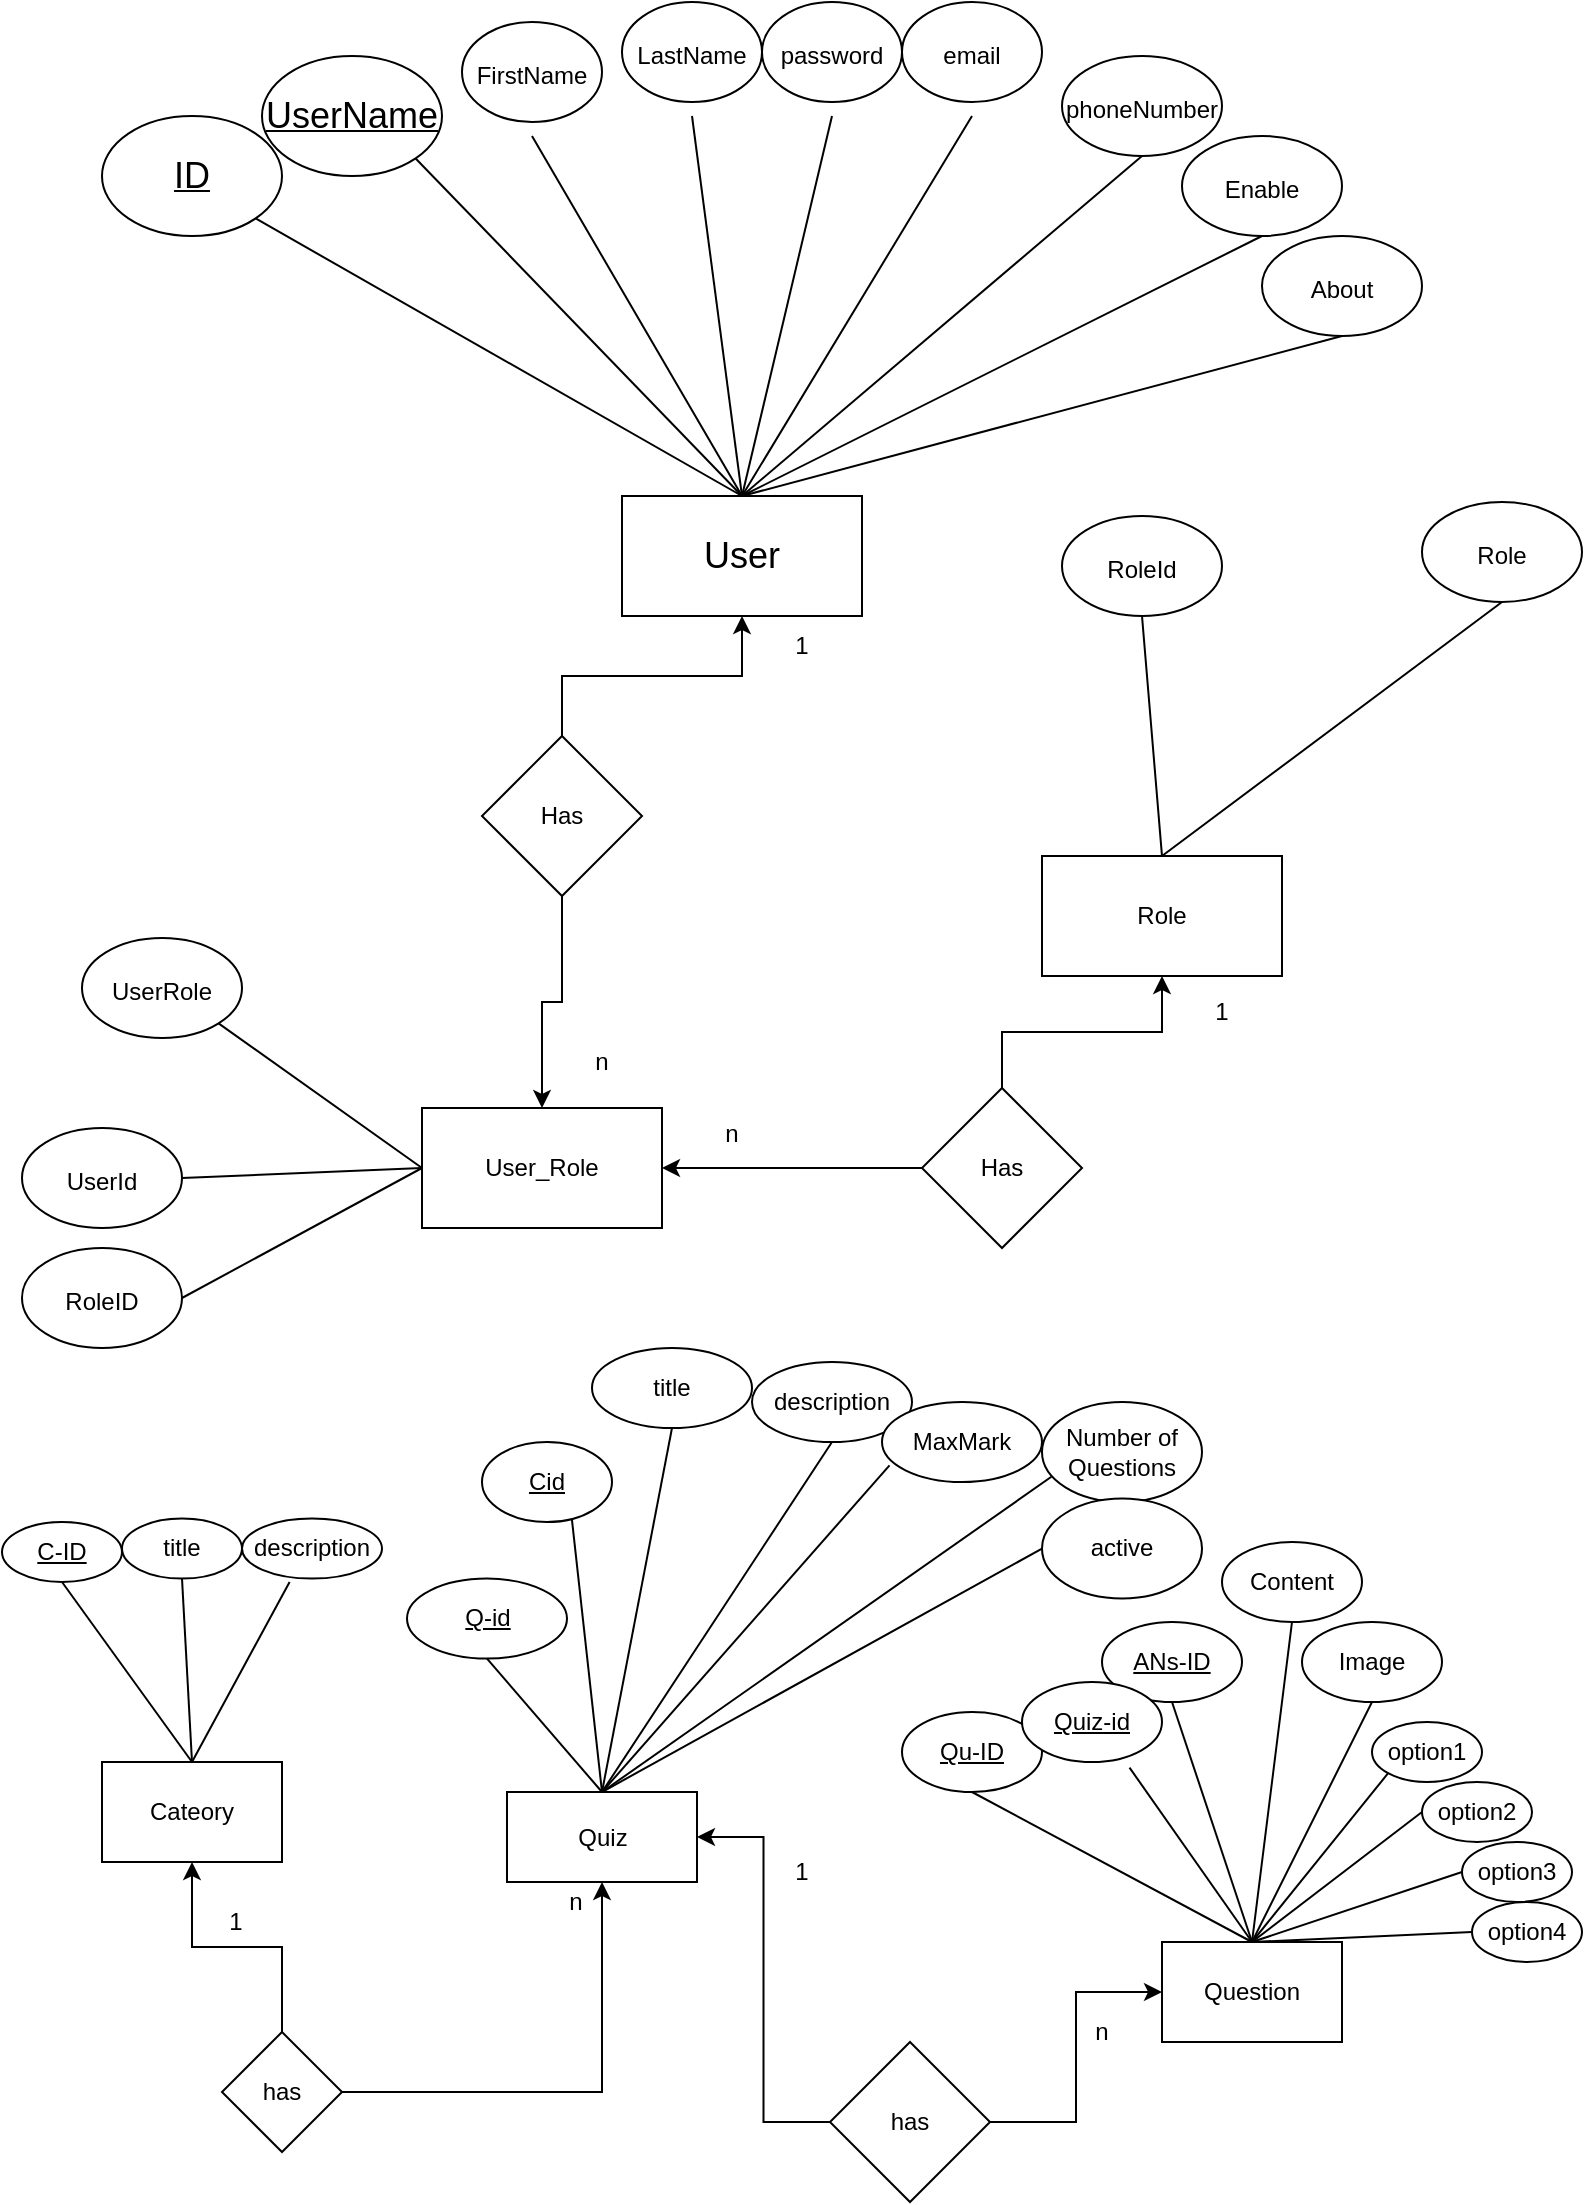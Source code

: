 <mxfile version="20.6.0" type="device"><diagram id="TQlm6Vmpbq0J4eXxhjlu" name="Page-1"><mxGraphModel dx="1020" dy="562" grid="1" gridSize="10" guides="1" tooltips="1" connect="1" arrows="1" fold="1" page="1" pageScale="1" pageWidth="827" pageHeight="1169" math="0" shadow="0"><root><mxCell id="0"/><mxCell id="1" parent="0"/><mxCell id="pE2DOmbo2XXPeJWIb2qB-1" value="&lt;font style=&quot;font-size: 18px;&quot;&gt;User&lt;/font&gt;" style="rounded=0;whiteSpace=wrap;html=1;" parent="1" vertex="1"><mxGeometry x="340" y="247" width="120" height="60" as="geometry"/></mxCell><mxCell id="pE2DOmbo2XXPeJWIb2qB-2" value="&lt;u&gt;ID&lt;/u&gt;" style="ellipse;whiteSpace=wrap;html=1;fontSize=18;" parent="1" vertex="1"><mxGeometry x="80" y="57" width="90" height="60" as="geometry"/></mxCell><mxCell id="pE2DOmbo2XXPeJWIb2qB-3" value="" style="endArrow=none;html=1;rounded=0;fontSize=18;entryX=0.5;entryY=0;entryDx=0;entryDy=0;exitX=1;exitY=1;exitDx=0;exitDy=0;" parent="1" source="pE2DOmbo2XXPeJWIb2qB-2" target="pE2DOmbo2XXPeJWIb2qB-1" edge="1"><mxGeometry width="50" height="50" relative="1" as="geometry"><mxPoint x="400" y="317" as="sourcePoint"/><mxPoint x="450" y="267" as="targetPoint"/><Array as="points"/></mxGeometry></mxCell><mxCell id="pE2DOmbo2XXPeJWIb2qB-4" value="&lt;font style=&quot;font-size: 12px;&quot;&gt;FirstName&lt;/font&gt;" style="ellipse;whiteSpace=wrap;html=1;fontSize=18;" parent="1" vertex="1"><mxGeometry x="260" y="10" width="70" height="50" as="geometry"/></mxCell><mxCell id="pE2DOmbo2XXPeJWIb2qB-5" value="" style="endArrow=none;html=1;rounded=0;fontSize=18;exitX=0.5;exitY=1;exitDx=0;exitDy=0;entryX=0.5;entryY=0;entryDx=0;entryDy=0;" parent="1" target="pE2DOmbo2XXPeJWIb2qB-1" edge="1"><mxGeometry width="50" height="50" relative="1" as="geometry"><mxPoint x="295.0" y="67" as="sourcePoint"/><mxPoint x="350" y="247" as="targetPoint"/><Array as="points"/></mxGeometry></mxCell><mxCell id="pE2DOmbo2XXPeJWIb2qB-6" value="" style="endArrow=none;html=1;rounded=0;fontSize=18;exitX=0.5;exitY=1;exitDx=0;exitDy=0;" parent="1" edge="1"><mxGeometry width="50" height="50" relative="1" as="geometry"><mxPoint x="375.0" y="57" as="sourcePoint"/><mxPoint x="400" y="247" as="targetPoint"/><Array as="points"/></mxGeometry></mxCell><mxCell id="pE2DOmbo2XXPeJWIb2qB-7" value="&lt;font style=&quot;font-size: 12px;&quot;&gt;LastName&lt;/font&gt;" style="ellipse;whiteSpace=wrap;html=1;fontSize=18;" parent="1" vertex="1"><mxGeometry x="340" width="70" height="50" as="geometry"/></mxCell><mxCell id="pE2DOmbo2XXPeJWIb2qB-8" value="" style="endArrow=none;html=1;rounded=0;fontSize=18;exitX=0.5;exitY=1;exitDx=0;exitDy=0;entryX=0.5;entryY=0;entryDx=0;entryDy=0;" parent="1" target="pE2DOmbo2XXPeJWIb2qB-1" edge="1"><mxGeometry width="50" height="50" relative="1" as="geometry"><mxPoint x="445.0" y="57" as="sourcePoint"/><mxPoint x="420" y="247" as="targetPoint"/><Array as="points"/></mxGeometry></mxCell><mxCell id="pE2DOmbo2XXPeJWIb2qB-9" value="&lt;font style=&quot;font-size: 12px;&quot;&gt;password&lt;/font&gt;" style="ellipse;whiteSpace=wrap;html=1;fontSize=18;" parent="1" vertex="1"><mxGeometry x="410" width="70" height="50" as="geometry"/></mxCell><mxCell id="pE2DOmbo2XXPeJWIb2qB-10" value="" style="endArrow=none;html=1;rounded=0;fontSize=18;exitX=0.5;exitY=1;exitDx=0;exitDy=0;entryX=0.5;entryY=0;entryDx=0;entryDy=0;" parent="1" target="pE2DOmbo2XXPeJWIb2qB-1" edge="1"><mxGeometry width="50" height="50" relative="1" as="geometry"><mxPoint x="515" y="57" as="sourcePoint"/><mxPoint x="470" y="247" as="targetPoint"/><Array as="points"/></mxGeometry></mxCell><mxCell id="pE2DOmbo2XXPeJWIb2qB-11" value="&lt;font style=&quot;font-size: 12px;&quot;&gt;email&lt;/font&gt;" style="ellipse;whiteSpace=wrap;html=1;fontSize=18;" parent="1" vertex="1"><mxGeometry x="480" width="70" height="50" as="geometry"/></mxCell><mxCell id="pE2DOmbo2XXPeJWIb2qB-12" value="" style="endArrow=none;html=1;rounded=0;fontSize=18;exitX=0.5;exitY=1;exitDx=0;exitDy=0;entryX=0.5;entryY=0;entryDx=0;entryDy=0;" parent="1" source="pE2DOmbo2XXPeJWIb2qB-13" target="pE2DOmbo2XXPeJWIb2qB-1" edge="1"><mxGeometry width="50" height="50" relative="1" as="geometry"><mxPoint x="486.82" y="88.213" as="sourcePoint"/><mxPoint x="480" y="267" as="targetPoint"/><Array as="points"/></mxGeometry></mxCell><mxCell id="pE2DOmbo2XXPeJWIb2qB-13" value="&lt;font style=&quot;font-size: 12px;&quot;&gt;phoneNumber&lt;/font&gt;" style="ellipse;whiteSpace=wrap;html=1;fontSize=18;" parent="1" vertex="1"><mxGeometry x="560" y="27" width="80" height="50" as="geometry"/></mxCell><mxCell id="pE2DOmbo2XXPeJWIb2qB-17" value="&lt;u&gt;UserName&lt;/u&gt;" style="ellipse;whiteSpace=wrap;html=1;fontSize=18;" parent="1" vertex="1"><mxGeometry x="160" y="27" width="90" height="60" as="geometry"/></mxCell><mxCell id="pE2DOmbo2XXPeJWIb2qB-18" value="" style="endArrow=none;html=1;rounded=0;fontSize=18;exitX=1;exitY=1;exitDx=0;exitDy=0;" parent="1" source="pE2DOmbo2XXPeJWIb2qB-17" edge="1"><mxGeometry width="50" height="50" relative="1" as="geometry"><mxPoint x="480" y="287" as="sourcePoint"/><mxPoint x="400" y="247" as="targetPoint"/><Array as="points"/></mxGeometry></mxCell><mxCell id="pE2DOmbo2XXPeJWIb2qB-19" value="&lt;font style=&quot;font-size: 12px;&quot;&gt;Enable&lt;/font&gt;" style="ellipse;whiteSpace=wrap;html=1;fontSize=18;" parent="1" vertex="1"><mxGeometry x="620" y="67" width="80" height="50" as="geometry"/></mxCell><mxCell id="pE2DOmbo2XXPeJWIb2qB-20" value="" style="endArrow=none;html=1;rounded=0;fontSize=18;exitX=0.5;exitY=1;exitDx=0;exitDy=0;entryX=0.5;entryY=0;entryDx=0;entryDy=0;" parent="1" source="pE2DOmbo2XXPeJWIb2qB-19" target="pE2DOmbo2XXPeJWIb2qB-1" edge="1"><mxGeometry width="50" height="50" relative="1" as="geometry"><mxPoint x="546.82" y="128.213" as="sourcePoint"/><mxPoint x="460" y="287" as="targetPoint"/><Array as="points"/></mxGeometry></mxCell><mxCell id="pE2DOmbo2XXPeJWIb2qB-21" value="" style="endArrow=none;html=1;rounded=0;fontSize=18;exitX=0.5;exitY=1;exitDx=0;exitDy=0;" parent="1" source="pE2DOmbo2XXPeJWIb2qB-22" edge="1"><mxGeometry width="50" height="50" relative="1" as="geometry"><mxPoint x="586.82" y="178.213" as="sourcePoint"/><mxPoint x="400" y="247" as="targetPoint"/><Array as="points"/></mxGeometry></mxCell><mxCell id="pE2DOmbo2XXPeJWIb2qB-22" value="&lt;font style=&quot;font-size: 12px;&quot;&gt;About&lt;/font&gt;" style="ellipse;whiteSpace=wrap;html=1;fontSize=18;" parent="1" vertex="1"><mxGeometry x="660" y="117" width="80" height="50" as="geometry"/></mxCell><mxCell id="pE2DOmbo2XXPeJWIb2qB-23" value="Role" style="rounded=0;whiteSpace=wrap;html=1;fontSize=12;" parent="1" vertex="1"><mxGeometry x="550" y="427" width="120" height="60" as="geometry"/></mxCell><mxCell id="pE2DOmbo2XXPeJWIb2qB-27" value="" style="endArrow=none;html=1;rounded=0;fontSize=18;exitX=0.5;exitY=1;exitDx=0;exitDy=0;entryX=0.5;entryY=0;entryDx=0;entryDy=0;" parent="1" source="pE2DOmbo2XXPeJWIb2qB-28" target="pE2DOmbo2XXPeJWIb2qB-23" edge="1"><mxGeometry width="50" height="50" relative="1" as="geometry"><mxPoint x="780" y="307" as="sourcePoint"/><mxPoint x="480" y="387" as="targetPoint"/><Array as="points"/></mxGeometry></mxCell><mxCell id="pE2DOmbo2XXPeJWIb2qB-28" value="&lt;font style=&quot;font-size: 12px;&quot;&gt;Role&lt;/font&gt;" style="ellipse;whiteSpace=wrap;html=1;fontSize=18;" parent="1" vertex="1"><mxGeometry x="740" y="250" width="80" height="50" as="geometry"/></mxCell><mxCell id="pE2DOmbo2XXPeJWIb2qB-29" value="" style="endArrow=none;html=1;rounded=0;fontSize=18;exitX=0.5;exitY=1;exitDx=0;exitDy=0;entryX=0.5;entryY=0;entryDx=0;entryDy=0;" parent="1" source="pE2DOmbo2XXPeJWIb2qB-30" target="pE2DOmbo2XXPeJWIb2qB-23" edge="1"><mxGeometry width="50" height="50" relative="1" as="geometry"><mxPoint x="486.82" y="318.213" as="sourcePoint"/><mxPoint x="430" y="427" as="targetPoint"/><Array as="points"/></mxGeometry></mxCell><mxCell id="pE2DOmbo2XXPeJWIb2qB-30" value="&lt;font style=&quot;font-size: 12px;&quot;&gt;RoleId&lt;/font&gt;" style="ellipse;whiteSpace=wrap;html=1;fontSize=18;" parent="1" vertex="1"><mxGeometry x="560" y="257" width="80" height="50" as="geometry"/></mxCell><mxCell id="pE2DOmbo2XXPeJWIb2qB-31" value="User_Role" style="rounded=0;whiteSpace=wrap;html=1;fontSize=12;" parent="1" vertex="1"><mxGeometry x="240" y="553" width="120" height="60" as="geometry"/></mxCell><mxCell id="pE2DOmbo2XXPeJWIb2qB-32" value="" style="endArrow=none;html=1;rounded=0;fontSize=18;exitX=1;exitY=1;exitDx=0;exitDy=0;" parent="1" source="pE2DOmbo2XXPeJWIb2qB-33" edge="1"><mxGeometry width="50" height="50" relative="1" as="geometry"><mxPoint x="-3.18" y="529.213" as="sourcePoint"/><mxPoint x="240" y="583" as="targetPoint"/><Array as="points"/></mxGeometry></mxCell><mxCell id="pE2DOmbo2XXPeJWIb2qB-33" value="&lt;font style=&quot;font-size: 12px;&quot;&gt;UserRole&lt;/font&gt;" style="ellipse;whiteSpace=wrap;html=1;fontSize=18;" parent="1" vertex="1"><mxGeometry x="70" y="468" width="80" height="50" as="geometry"/></mxCell><mxCell id="pE2DOmbo2XXPeJWIb2qB-34" value="" style="endArrow=none;html=1;rounded=0;fontSize=18;exitX=1;exitY=0.5;exitDx=0;exitDy=0;entryX=0;entryY=0.5;entryDx=0;entryDy=0;" parent="1" source="pE2DOmbo2XXPeJWIb2qB-35" target="pE2DOmbo2XXPeJWIb2qB-31" edge="1"><mxGeometry width="50" height="50" relative="1" as="geometry"><mxPoint x="-33.18" y="624.213" as="sourcePoint"/><mxPoint x="200.0" y="668" as="targetPoint"/><Array as="points"/></mxGeometry></mxCell><mxCell id="pE2DOmbo2XXPeJWIb2qB-35" value="&lt;font style=&quot;font-size: 12px;&quot;&gt;UserId&lt;/font&gt;" style="ellipse;whiteSpace=wrap;html=1;fontSize=18;" parent="1" vertex="1"><mxGeometry x="40" y="563" width="80" height="50" as="geometry"/></mxCell><mxCell id="pE2DOmbo2XXPeJWIb2qB-36" value="&lt;font style=&quot;font-size: 12px;&quot;&gt;RoleID&lt;/font&gt;" style="ellipse;whiteSpace=wrap;html=1;fontSize=18;" parent="1" vertex="1"><mxGeometry x="40" y="623" width="80" height="50" as="geometry"/></mxCell><mxCell id="pE2DOmbo2XXPeJWIb2qB-37" value="" style="endArrow=none;html=1;rounded=0;fontSize=18;exitX=1;exitY=0.5;exitDx=0;exitDy=0;entryX=0;entryY=0.5;entryDx=0;entryDy=0;" parent="1" source="pE2DOmbo2XXPeJWIb2qB-36" target="pE2DOmbo2XXPeJWIb2qB-31" edge="1"><mxGeometry width="50" height="50" relative="1" as="geometry"><mxPoint x="-33.18" y="684.213" as="sourcePoint"/><mxPoint x="240.0" y="643" as="targetPoint"/><Array as="points"/></mxGeometry></mxCell><mxCell id="pE2DOmbo2XXPeJWIb2qB-44" value="" style="edgeStyle=orthogonalEdgeStyle;rounded=0;orthogonalLoop=1;jettySize=auto;html=1;fontSize=12;" parent="1" source="pE2DOmbo2XXPeJWIb2qB-38" target="pE2DOmbo2XXPeJWIb2qB-1" edge="1"><mxGeometry relative="1" as="geometry"/></mxCell><mxCell id="pE2DOmbo2XXPeJWIb2qB-45" value="" style="edgeStyle=orthogonalEdgeStyle;rounded=0;orthogonalLoop=1;jettySize=auto;html=1;fontSize=12;" parent="1" source="pE2DOmbo2XXPeJWIb2qB-38" target="pE2DOmbo2XXPeJWIb2qB-31" edge="1"><mxGeometry relative="1" as="geometry"/></mxCell><mxCell id="pE2DOmbo2XXPeJWIb2qB-38" value="Has" style="rhombus;whiteSpace=wrap;html=1;fontSize=12;" parent="1" vertex="1"><mxGeometry x="270" y="367" width="80" height="80" as="geometry"/></mxCell><mxCell id="pE2DOmbo2XXPeJWIb2qB-42" value="" style="edgeStyle=orthogonalEdgeStyle;rounded=0;orthogonalLoop=1;jettySize=auto;html=1;fontSize=12;" parent="1" source="pE2DOmbo2XXPeJWIb2qB-41" target="pE2DOmbo2XXPeJWIb2qB-23" edge="1"><mxGeometry relative="1" as="geometry"/></mxCell><mxCell id="pE2DOmbo2XXPeJWIb2qB-43" style="edgeStyle=orthogonalEdgeStyle;rounded=0;orthogonalLoop=1;jettySize=auto;html=1;exitX=0;exitY=0.5;exitDx=0;exitDy=0;fontSize=12;" parent="1" source="pE2DOmbo2XXPeJWIb2qB-41" target="pE2DOmbo2XXPeJWIb2qB-31" edge="1"><mxGeometry relative="1" as="geometry"/></mxCell><mxCell id="pE2DOmbo2XXPeJWIb2qB-41" value="Has" style="rhombus;whiteSpace=wrap;html=1;fontSize=12;" parent="1" vertex="1"><mxGeometry x="490" y="543" width="80" height="80" as="geometry"/></mxCell><mxCell id="pE2DOmbo2XXPeJWIb2qB-46" value="1" style="text;html=1;strokeColor=none;fillColor=none;align=center;verticalAlign=middle;whiteSpace=wrap;rounded=0;fontSize=12;" parent="1" vertex="1"><mxGeometry x="400" y="307" width="60" height="30" as="geometry"/></mxCell><mxCell id="pE2DOmbo2XXPeJWIb2qB-47" value="n" style="text;html=1;strokeColor=none;fillColor=none;align=center;verticalAlign=middle;whiteSpace=wrap;rounded=0;fontSize=12;" parent="1" vertex="1"><mxGeometry x="300" y="517" width="60" height="26" as="geometry"/></mxCell><mxCell id="pE2DOmbo2XXPeJWIb2qB-48" value="n" style="text;html=1;strokeColor=none;fillColor=none;align=center;verticalAlign=middle;whiteSpace=wrap;rounded=0;fontSize=12;" parent="1" vertex="1"><mxGeometry x="365" y="553" width="60" height="26" as="geometry"/></mxCell><mxCell id="pE2DOmbo2XXPeJWIb2qB-49" value="1" style="text;html=1;strokeColor=none;fillColor=none;align=center;verticalAlign=middle;whiteSpace=wrap;rounded=0;fontSize=12;" parent="1" vertex="1"><mxGeometry x="610" y="492" width="60" height="26" as="geometry"/></mxCell><mxCell id="qUT_h6yFtuDu9bLbMjmN-2" value="Cateory" style="rounded=0;whiteSpace=wrap;html=1;" vertex="1" parent="1"><mxGeometry x="80" y="880" width="90" height="50" as="geometry"/></mxCell><mxCell id="qUT_h6yFtuDu9bLbMjmN-3" value="&lt;u&gt;C-ID&lt;/u&gt;" style="ellipse;whiteSpace=wrap;html=1;" vertex="1" parent="1"><mxGeometry x="30" y="760" width="60" height="30" as="geometry"/></mxCell><mxCell id="qUT_h6yFtuDu9bLbMjmN-6" value="title" style="ellipse;whiteSpace=wrap;html=1;" vertex="1" parent="1"><mxGeometry x="90" y="758.3" width="60" height="30" as="geometry"/></mxCell><mxCell id="qUT_h6yFtuDu9bLbMjmN-8" value="description" style="ellipse;whiteSpace=wrap;html=1;" vertex="1" parent="1"><mxGeometry x="150" y="758.3" width="70" height="30" as="geometry"/></mxCell><mxCell id="qUT_h6yFtuDu9bLbMjmN-9" value="Quiz" style="rounded=0;whiteSpace=wrap;html=1;" vertex="1" parent="1"><mxGeometry x="282.5" y="895" width="95" height="45" as="geometry"/></mxCell><mxCell id="qUT_h6yFtuDu9bLbMjmN-10" value="&lt;u&gt;Q-id&lt;/u&gt;" style="ellipse;whiteSpace=wrap;html=1;" vertex="1" parent="1"><mxGeometry x="232.5" y="788.3" width="80" height="40" as="geometry"/></mxCell><mxCell id="qUT_h6yFtuDu9bLbMjmN-12" value="title" style="ellipse;whiteSpace=wrap;html=1;" vertex="1" parent="1"><mxGeometry x="325" y="673" width="80" height="40" as="geometry"/></mxCell><mxCell id="qUT_h6yFtuDu9bLbMjmN-13" value="description" style="ellipse;whiteSpace=wrap;html=1;" vertex="1" parent="1"><mxGeometry x="405" y="680" width="80" height="40" as="geometry"/></mxCell><mxCell id="qUT_h6yFtuDu9bLbMjmN-14" value="MaxMark" style="ellipse;whiteSpace=wrap;html=1;" vertex="1" parent="1"><mxGeometry x="470" y="700" width="80" height="40" as="geometry"/></mxCell><mxCell id="qUT_h6yFtuDu9bLbMjmN-15" value="Number of Questions" style="ellipse;whiteSpace=wrap;html=1;" vertex="1" parent="1"><mxGeometry x="550" y="700" width="80" height="50" as="geometry"/></mxCell><mxCell id="qUT_h6yFtuDu9bLbMjmN-16" value="active" style="ellipse;whiteSpace=wrap;html=1;" vertex="1" parent="1"><mxGeometry x="550" y="748.3" width="80" height="50" as="geometry"/></mxCell><mxCell id="qUT_h6yFtuDu9bLbMjmN-17" value="&lt;u&gt;Cid&lt;/u&gt;" style="ellipse;whiteSpace=wrap;html=1;" vertex="1" parent="1"><mxGeometry x="270" y="720" width="65" height="40" as="geometry"/></mxCell><mxCell id="qUT_h6yFtuDu9bLbMjmN-19" value="" style="endArrow=none;html=1;rounded=0;entryX=0.5;entryY=1;entryDx=0;entryDy=0;exitX=0.5;exitY=0;exitDx=0;exitDy=0;" edge="1" parent="1" source="qUT_h6yFtuDu9bLbMjmN-9" target="qUT_h6yFtuDu9bLbMjmN-10"><mxGeometry width="50" height="50" relative="1" as="geometry"><mxPoint x="420" y="930" as="sourcePoint"/><mxPoint x="470" y="880" as="targetPoint"/></mxGeometry></mxCell><mxCell id="qUT_h6yFtuDu9bLbMjmN-20" value="" style="endArrow=none;html=1;rounded=0;entryX=0.5;entryY=1;entryDx=0;entryDy=0;exitX=0.5;exitY=0;exitDx=0;exitDy=0;" edge="1" parent="1" source="qUT_h6yFtuDu9bLbMjmN-9" target="qUT_h6yFtuDu9bLbMjmN-12"><mxGeometry width="50" height="50" relative="1" as="geometry"><mxPoint x="397.5" y="885" as="sourcePoint"/><mxPoint x="305" y="780" as="targetPoint"/></mxGeometry></mxCell><mxCell id="qUT_h6yFtuDu9bLbMjmN-21" value="" style="endArrow=none;html=1;rounded=0;entryX=0.5;entryY=1;entryDx=0;entryDy=0;exitX=0.5;exitY=0;exitDx=0;exitDy=0;" edge="1" parent="1" source="qUT_h6yFtuDu9bLbMjmN-9" target="qUT_h6yFtuDu9bLbMjmN-13"><mxGeometry width="50" height="50" relative="1" as="geometry"><mxPoint x="397.5" y="885" as="sourcePoint"/><mxPoint x="405" y="770" as="targetPoint"/></mxGeometry></mxCell><mxCell id="qUT_h6yFtuDu9bLbMjmN-22" value="" style="endArrow=none;html=1;rounded=0;entryX=0.047;entryY=0.792;entryDx=0;entryDy=0;exitX=0.5;exitY=0;exitDx=0;exitDy=0;entryPerimeter=0;" edge="1" parent="1" source="qUT_h6yFtuDu9bLbMjmN-9" target="qUT_h6yFtuDu9bLbMjmN-14"><mxGeometry width="50" height="50" relative="1" as="geometry"><mxPoint x="397.5" y="885" as="sourcePoint"/><mxPoint x="455" y="768.3" as="targetPoint"/></mxGeometry></mxCell><mxCell id="qUT_h6yFtuDu9bLbMjmN-23" value="" style="endArrow=none;html=1;rounded=0;entryX=0.061;entryY=0.745;entryDx=0;entryDy=0;exitX=0.5;exitY=0;exitDx=0;exitDy=0;entryPerimeter=0;" edge="1" parent="1" source="qUT_h6yFtuDu9bLbMjmN-9" target="qUT_h6yFtuDu9bLbMjmN-15"><mxGeometry width="50" height="50" relative="1" as="geometry"><mxPoint x="397.5" y="885" as="sourcePoint"/><mxPoint x="493.76" y="761.68" as="targetPoint"/></mxGeometry></mxCell><mxCell id="qUT_h6yFtuDu9bLbMjmN-24" value="" style="endArrow=none;html=1;rounded=0;entryX=0;entryY=0.5;entryDx=0;entryDy=0;exitX=0.5;exitY=0;exitDx=0;exitDy=0;" edge="1" parent="1" source="qUT_h6yFtuDu9bLbMjmN-9" target="qUT_h6yFtuDu9bLbMjmN-16"><mxGeometry width="50" height="50" relative="1" as="geometry"><mxPoint x="397.5" y="885" as="sourcePoint"/><mxPoint x="564.88" y="747.25" as="targetPoint"/></mxGeometry></mxCell><mxCell id="qUT_h6yFtuDu9bLbMjmN-25" value="" style="endArrow=none;html=1;rounded=0;entryX=0.691;entryY=0.959;entryDx=0;entryDy=0;entryPerimeter=0;exitX=0.5;exitY=0;exitDx=0;exitDy=0;" edge="1" parent="1" source="qUT_h6yFtuDu9bLbMjmN-9" target="qUT_h6yFtuDu9bLbMjmN-17"><mxGeometry width="50" height="50" relative="1" as="geometry"><mxPoint x="390" y="870" as="sourcePoint"/><mxPoint x="282.5" y="838.3" as="targetPoint"/></mxGeometry></mxCell><mxCell id="qUT_h6yFtuDu9bLbMjmN-28" value="" style="edgeStyle=orthogonalEdgeStyle;rounded=0;orthogonalLoop=1;jettySize=auto;html=1;entryX=0.5;entryY=1;entryDx=0;entryDy=0;" edge="1" parent="1" source="qUT_h6yFtuDu9bLbMjmN-26" target="qUT_h6yFtuDu9bLbMjmN-9"><mxGeometry relative="1" as="geometry"><mxPoint x="330" y="980" as="targetPoint"/></mxGeometry></mxCell><mxCell id="qUT_h6yFtuDu9bLbMjmN-30" style="edgeStyle=orthogonalEdgeStyle;rounded=0;orthogonalLoop=1;jettySize=auto;html=1;entryX=0.5;entryY=1;entryDx=0;entryDy=0;" edge="1" parent="1" source="qUT_h6yFtuDu9bLbMjmN-26" target="qUT_h6yFtuDu9bLbMjmN-2"><mxGeometry relative="1" as="geometry"><mxPoint x="130" y="940" as="targetPoint"/></mxGeometry></mxCell><mxCell id="qUT_h6yFtuDu9bLbMjmN-26" value="has" style="rhombus;whiteSpace=wrap;html=1;" vertex="1" parent="1"><mxGeometry x="140" y="1015" width="60" height="60" as="geometry"/></mxCell><mxCell id="qUT_h6yFtuDu9bLbMjmN-31" value="n" style="text;html=1;strokeColor=none;fillColor=none;align=center;verticalAlign=middle;whiteSpace=wrap;rounded=0;" vertex="1" parent="1"><mxGeometry x="294" y="940" width="46" height="20" as="geometry"/></mxCell><mxCell id="qUT_h6yFtuDu9bLbMjmN-32" value="1" style="text;html=1;strokeColor=none;fillColor=none;align=center;verticalAlign=middle;whiteSpace=wrap;rounded=0;" vertex="1" parent="1"><mxGeometry x="124" y="950" width="46" height="20" as="geometry"/></mxCell><mxCell id="qUT_h6yFtuDu9bLbMjmN-34" value="" style="endArrow=none;html=1;rounded=0;entryX=0.5;entryY=1;entryDx=0;entryDy=0;exitX=0.5;exitY=0;exitDx=0;exitDy=0;" edge="1" parent="1" source="qUT_h6yFtuDu9bLbMjmN-2" target="qUT_h6yFtuDu9bLbMjmN-3"><mxGeometry width="50" height="50" relative="1" as="geometry"><mxPoint x="420" y="930" as="sourcePoint"/><mxPoint x="470" y="880" as="targetPoint"/></mxGeometry></mxCell><mxCell id="qUT_h6yFtuDu9bLbMjmN-35" value="" style="endArrow=none;html=1;rounded=0;entryX=0.5;entryY=1;entryDx=0;entryDy=0;exitX=0.5;exitY=0;exitDx=0;exitDy=0;" edge="1" parent="1" source="qUT_h6yFtuDu9bLbMjmN-2" target="qUT_h6yFtuDu9bLbMjmN-6"><mxGeometry width="50" height="50" relative="1" as="geometry"><mxPoint x="135" y="890" as="sourcePoint"/><mxPoint x="70" y="800" as="targetPoint"/></mxGeometry></mxCell><mxCell id="qUT_h6yFtuDu9bLbMjmN-36" value="" style="endArrow=none;html=1;rounded=0;entryX=0.34;entryY=1.056;entryDx=0;entryDy=0;exitX=0.5;exitY=0;exitDx=0;exitDy=0;entryPerimeter=0;" edge="1" parent="1" source="qUT_h6yFtuDu9bLbMjmN-2" target="qUT_h6yFtuDu9bLbMjmN-8"><mxGeometry width="50" height="50" relative="1" as="geometry"><mxPoint x="135" y="890" as="sourcePoint"/><mxPoint x="150" y="798.3" as="targetPoint"/></mxGeometry></mxCell><mxCell id="qUT_h6yFtuDu9bLbMjmN-37" value="Question" style="rounded=0;whiteSpace=wrap;html=1;" vertex="1" parent="1"><mxGeometry x="610" y="970" width="90" height="50" as="geometry"/></mxCell><mxCell id="qUT_h6yFtuDu9bLbMjmN-38" value="&lt;u&gt;Qu-ID&lt;/u&gt;" style="ellipse;whiteSpace=wrap;html=1;" vertex="1" parent="1"><mxGeometry x="480" y="855" width="70" height="40" as="geometry"/></mxCell><mxCell id="qUT_h6yFtuDu9bLbMjmN-39" value="" style="endArrow=none;html=1;rounded=0;entryX=0.5;entryY=1;entryDx=0;entryDy=0;exitX=0.5;exitY=0;exitDx=0;exitDy=0;" edge="1" parent="1" source="qUT_h6yFtuDu9bLbMjmN-37" target="qUT_h6yFtuDu9bLbMjmN-38"><mxGeometry width="50" height="50" relative="1" as="geometry"><mxPoint x="420" y="930" as="sourcePoint"/><mxPoint x="470" y="880" as="targetPoint"/></mxGeometry></mxCell><mxCell id="qUT_h6yFtuDu9bLbMjmN-40" value="Content" style="ellipse;whiteSpace=wrap;html=1;" vertex="1" parent="1"><mxGeometry x="640" y="770" width="70" height="40" as="geometry"/></mxCell><mxCell id="qUT_h6yFtuDu9bLbMjmN-41" value="" style="endArrow=none;html=1;rounded=0;entryX=0.5;entryY=1;entryDx=0;entryDy=0;exitX=0.5;exitY=0;exitDx=0;exitDy=0;" edge="1" parent="1" source="qUT_h6yFtuDu9bLbMjmN-37" target="qUT_h6yFtuDu9bLbMjmN-40"><mxGeometry width="50" height="50" relative="1" as="geometry"><mxPoint x="700" y="990" as="sourcePoint"/><mxPoint x="565" y="940" as="targetPoint"/></mxGeometry></mxCell><mxCell id="qUT_h6yFtuDu9bLbMjmN-42" value="Image" style="ellipse;whiteSpace=wrap;html=1;" vertex="1" parent="1"><mxGeometry x="680" y="810" width="70" height="40" as="geometry"/></mxCell><mxCell id="qUT_h6yFtuDu9bLbMjmN-43" value="" style="endArrow=none;html=1;rounded=0;entryX=0.5;entryY=1;entryDx=0;entryDy=0;exitX=0.5;exitY=0;exitDx=0;exitDy=0;" edge="1" parent="1" source="qUT_h6yFtuDu9bLbMjmN-37" target="qUT_h6yFtuDu9bLbMjmN-42"><mxGeometry width="50" height="50" relative="1" as="geometry"><mxPoint x="700" y="980" as="sourcePoint"/><mxPoint x="620" y="900" as="targetPoint"/></mxGeometry></mxCell><mxCell id="qUT_h6yFtuDu9bLbMjmN-44" value="option1" style="ellipse;whiteSpace=wrap;html=1;" vertex="1" parent="1"><mxGeometry x="715" y="860" width="55" height="30" as="geometry"/></mxCell><mxCell id="qUT_h6yFtuDu9bLbMjmN-45" value="option2" style="ellipse;whiteSpace=wrap;html=1;" vertex="1" parent="1"><mxGeometry x="740" y="890" width="55" height="30" as="geometry"/></mxCell><mxCell id="qUT_h6yFtuDu9bLbMjmN-48" value="option3" style="ellipse;whiteSpace=wrap;html=1;" vertex="1" parent="1"><mxGeometry x="760" y="920" width="55" height="30" as="geometry"/></mxCell><mxCell id="qUT_h6yFtuDu9bLbMjmN-49" value="option4" style="ellipse;whiteSpace=wrap;html=1;" vertex="1" parent="1"><mxGeometry x="765" y="950" width="55" height="30" as="geometry"/></mxCell><mxCell id="qUT_h6yFtuDu9bLbMjmN-50" value="" style="endArrow=none;html=1;rounded=0;entryX=0;entryY=1;entryDx=0;entryDy=0;exitX=0.5;exitY=0;exitDx=0;exitDy=0;" edge="1" parent="1" source="qUT_h6yFtuDu9bLbMjmN-37" target="qUT_h6yFtuDu9bLbMjmN-44"><mxGeometry width="50" height="50" relative="1" as="geometry"><mxPoint x="650" y="1000" as="sourcePoint"/><mxPoint x="690" y="900" as="targetPoint"/></mxGeometry></mxCell><mxCell id="qUT_h6yFtuDu9bLbMjmN-51" value="" style="endArrow=none;html=1;rounded=0;entryX=0;entryY=0.5;entryDx=0;entryDy=0;exitX=0.5;exitY=0;exitDx=0;exitDy=0;" edge="1" parent="1" source="qUT_h6yFtuDu9bLbMjmN-37" target="qUT_h6yFtuDu9bLbMjmN-45"><mxGeometry width="50" height="50" relative="1" as="geometry"><mxPoint x="650" y="1000" as="sourcePoint"/><mxPoint x="733.234" y="895.703" as="targetPoint"/></mxGeometry></mxCell><mxCell id="qUT_h6yFtuDu9bLbMjmN-52" value="" style="endArrow=none;html=1;rounded=0;entryX=0;entryY=0.5;entryDx=0;entryDy=0;exitX=0.5;exitY=0;exitDx=0;exitDy=0;" edge="1" parent="1" source="qUT_h6yFtuDu9bLbMjmN-37" target="qUT_h6yFtuDu9bLbMjmN-48"><mxGeometry width="50" height="50" relative="1" as="geometry"><mxPoint x="650" y="1000" as="sourcePoint"/><mxPoint x="750" y="915" as="targetPoint"/></mxGeometry></mxCell><mxCell id="qUT_h6yFtuDu9bLbMjmN-53" value="" style="endArrow=none;html=1;rounded=0;entryX=0;entryY=0.5;entryDx=0;entryDy=0;exitX=0.5;exitY=0;exitDx=0;exitDy=0;" edge="1" parent="1" source="qUT_h6yFtuDu9bLbMjmN-37" target="qUT_h6yFtuDu9bLbMjmN-49"><mxGeometry width="50" height="50" relative="1" as="geometry"><mxPoint x="650" y="1000" as="sourcePoint"/><mxPoint x="770" y="945" as="targetPoint"/></mxGeometry></mxCell><mxCell id="qUT_h6yFtuDu9bLbMjmN-54" value="&lt;u&gt;ANs-ID&lt;/u&gt;" style="ellipse;whiteSpace=wrap;html=1;" vertex="1" parent="1"><mxGeometry x="580" y="810" width="70" height="40" as="geometry"/></mxCell><mxCell id="qUT_h6yFtuDu9bLbMjmN-55" value="" style="endArrow=none;html=1;rounded=0;entryX=0.5;entryY=1;entryDx=0;entryDy=0;exitX=0.5;exitY=0;exitDx=0;exitDy=0;" edge="1" parent="1" source="qUT_h6yFtuDu9bLbMjmN-37" target="qUT_h6yFtuDu9bLbMjmN-54"><mxGeometry width="50" height="50" relative="1" as="geometry"><mxPoint x="660" y="1010" as="sourcePoint"/><mxPoint x="515" y="960" as="targetPoint"/></mxGeometry></mxCell><mxCell id="qUT_h6yFtuDu9bLbMjmN-56" value="&lt;u&gt;Quiz-id&lt;/u&gt;" style="ellipse;whiteSpace=wrap;html=1;" vertex="1" parent="1"><mxGeometry x="540" y="840" width="70" height="40" as="geometry"/></mxCell><mxCell id="qUT_h6yFtuDu9bLbMjmN-57" value="" style="endArrow=none;html=1;rounded=0;entryX=0.768;entryY=1.07;entryDx=0;entryDy=0;entryPerimeter=0;exitX=0.5;exitY=0;exitDx=0;exitDy=0;" edge="1" parent="1" source="qUT_h6yFtuDu9bLbMjmN-37" target="qUT_h6yFtuDu9bLbMjmN-56"><mxGeometry width="50" height="50" relative="1" as="geometry"><mxPoint x="650" y="1010" as="sourcePoint"/><mxPoint x="585" y="870" as="targetPoint"/></mxGeometry></mxCell><mxCell id="qUT_h6yFtuDu9bLbMjmN-59" value="" style="edgeStyle=orthogonalEdgeStyle;rounded=0;orthogonalLoop=1;jettySize=auto;html=1;" edge="1" parent="1" source="qUT_h6yFtuDu9bLbMjmN-58" target="qUT_h6yFtuDu9bLbMjmN-37"><mxGeometry relative="1" as="geometry"/></mxCell><mxCell id="qUT_h6yFtuDu9bLbMjmN-60" value="" style="edgeStyle=orthogonalEdgeStyle;rounded=0;orthogonalLoop=1;jettySize=auto;html=1;entryX=1;entryY=0.5;entryDx=0;entryDy=0;" edge="1" parent="1" source="qUT_h6yFtuDu9bLbMjmN-58" target="qUT_h6yFtuDu9bLbMjmN-9"><mxGeometry relative="1" as="geometry"/></mxCell><mxCell id="qUT_h6yFtuDu9bLbMjmN-58" value="has" style="rhombus;whiteSpace=wrap;html=1;" vertex="1" parent="1"><mxGeometry x="444" y="1020" width="80" height="80" as="geometry"/></mxCell><mxCell id="qUT_h6yFtuDu9bLbMjmN-62" value="1" style="text;html=1;strokeColor=none;fillColor=none;align=center;verticalAlign=middle;whiteSpace=wrap;rounded=0;" vertex="1" parent="1"><mxGeometry x="400" y="920" width="60" height="30" as="geometry"/></mxCell><mxCell id="qUT_h6yFtuDu9bLbMjmN-63" value="n" style="text;html=1;strokeColor=none;fillColor=none;align=center;verticalAlign=middle;whiteSpace=wrap;rounded=0;" vertex="1" parent="1"><mxGeometry x="550" y="1000" width="60" height="30" as="geometry"/></mxCell></root></mxGraphModel></diagram></mxfile>
